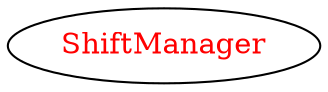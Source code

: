 digraph dependencyGraph {
 concentrate=true;
 ranksep="2.0";
 rankdir="LR"; 
 splines="ortho";
"ShiftManager" [fontcolor="red"];
}